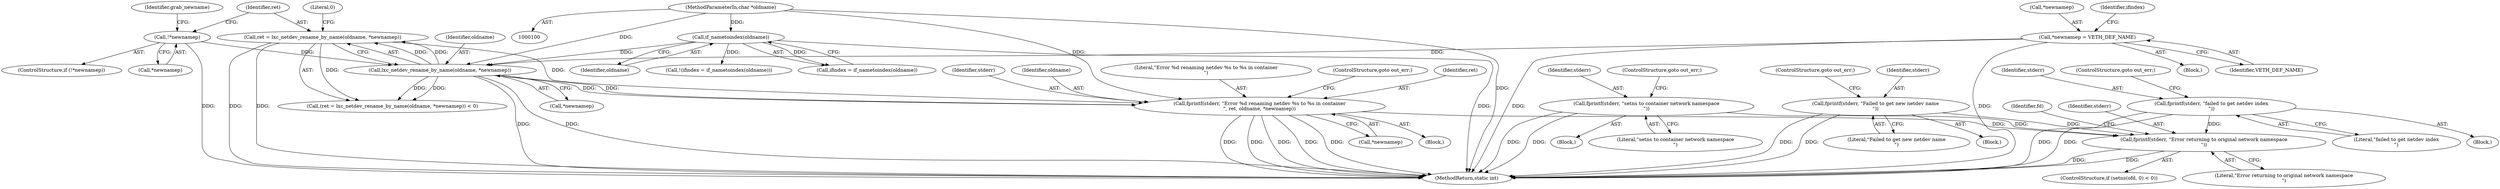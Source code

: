 digraph "1_lxc_16af238036a5464ae8f2420ed3af214f0de875f9@API" {
"1000277" [label="(Call,fprintf(stderr, \"Error returning to original network namespace\n\"))"];
"1000209" [label="(Call,fprintf(stderr, \"Error %d renaming netdev %s to %s in container\n\", ret, oldname, *newnamep))"];
"1000201" [label="(Call,ret = lxc_netdev_rename_by_name(oldname, *newnamep))"];
"1000203" [label="(Call,lxc_netdev_rename_by_name(oldname, *newnamep))"];
"1000192" [label="(Call,if_nametoindex(oldname))"];
"1000102" [label="(MethodParameterIn,char *oldname)"];
"1000177" [label="(Call,!*newnamep)"];
"1000184" [label="(Call,*newnamep = VETH_DEF_NAME)"];
"1000166" [label="(Call,fprintf(stderr, \"setns to container network namespace\n\"))"];
"1000231" [label="(Call,fprintf(stderr, \"Failed to get new netdev name\n\"))"];
"1000195" [label="(Call,fprintf(stderr, \"failed to get netdev index\n\"))"];
"1000193" [label="(Identifier,oldname)"];
"1000195" [label="(Call,fprintf(stderr, \"failed to get netdev index\n\"))"];
"1000208" [label="(Block,)"];
"1000204" [label="(Identifier,oldname)"];
"1000185" [label="(Call,*newnamep)"];
"1000277" [label="(Call,fprintf(stderr, \"Error returning to original network namespace\n\"))"];
"1000211" [label="(Literal,\"Error %d renaming netdev %s to %s in container\n\")"];
"1000187" [label="(Identifier,VETH_DEF_NAME)"];
"1000230" [label="(Block,)"];
"1000216" [label="(ControlStructure,goto out_err;)"];
"1000233" [label="(Literal,\"Failed to get new netdev name\n\")"];
"1000282" [label="(Identifier,fd)"];
"1000231" [label="(Call,fprintf(stderr, \"Failed to get new netdev name\n\"))"];
"1000178" [label="(Call,*newnamep)"];
"1000232" [label="(Identifier,stderr)"];
"1000201" [label="(Call,ret = lxc_netdev_rename_by_name(oldname, *newnamep))"];
"1000177" [label="(Call,!*newnamep)"];
"1000234" [label="(ControlStructure,goto out_err;)"];
"1000180" [label="(Block,)"];
"1000168" [label="(Literal,\"setns to container network namespace\n\")"];
"1000196" [label="(Identifier,stderr)"];
"1000202" [label="(Identifier,ret)"];
"1000169" [label="(ControlStructure,goto out_err;)"];
"1000271" [label="(ControlStructure,if (setns(ofd, 0) < 0))"];
"1000194" [label="(Block,)"];
"1000198" [label="(ControlStructure,goto out_err;)"];
"1000176" [label="(ControlStructure,if (!*newnamep))"];
"1000205" [label="(Call,*newnamep)"];
"1000209" [label="(Call,fprintf(stderr, \"Error %d renaming netdev %s to %s in container\n\", ret, oldname, *newnamep))"];
"1000200" [label="(Call,(ret = lxc_netdev_rename_by_name(oldname, *newnamep)) < 0)"];
"1000214" [label="(Call,*newnamep)"];
"1000102" [label="(MethodParameterIn,char *oldname)"];
"1000212" [label="(Identifier,ret)"];
"1000197" [label="(Literal,\"failed to get netdev index\n\")"];
"1000210" [label="(Identifier,stderr)"];
"1000184" [label="(Call,*newnamep = VETH_DEF_NAME)"];
"1000213" [label="(Identifier,oldname)"];
"1000182" [label="(Identifier,grab_newname)"];
"1000203" [label="(Call,lxc_netdev_rename_by_name(oldname, *newnamep))"];
"1000166" [label="(Call,fprintf(stderr, \"setns to container network namespace\n\"))"];
"1000167" [label="(Identifier,stderr)"];
"1000165" [label="(Block,)"];
"1000189" [label="(Call,!(ifindex = if_nametoindex(oldname)))"];
"1000191" [label="(Identifier,ifindex)"];
"1000190" [label="(Call,ifindex = if_nametoindex(oldname))"];
"1000192" [label="(Call,if_nametoindex(oldname))"];
"1000207" [label="(Literal,0)"];
"1000278" [label="(Identifier,stderr)"];
"1000279" [label="(Literal,\"Error returning to original network namespace\n\")"];
"1000289" [label="(MethodReturn,static int)"];
"1000277" -> "1000271"  [label="AST: "];
"1000277" -> "1000279"  [label="CFG: "];
"1000278" -> "1000277"  [label="AST: "];
"1000279" -> "1000277"  [label="AST: "];
"1000282" -> "1000277"  [label="CFG: "];
"1000277" -> "1000289"  [label="DDG: "];
"1000277" -> "1000289"  [label="DDG: "];
"1000209" -> "1000277"  [label="DDG: "];
"1000166" -> "1000277"  [label="DDG: "];
"1000231" -> "1000277"  [label="DDG: "];
"1000195" -> "1000277"  [label="DDG: "];
"1000209" -> "1000208"  [label="AST: "];
"1000209" -> "1000214"  [label="CFG: "];
"1000210" -> "1000209"  [label="AST: "];
"1000211" -> "1000209"  [label="AST: "];
"1000212" -> "1000209"  [label="AST: "];
"1000213" -> "1000209"  [label="AST: "];
"1000214" -> "1000209"  [label="AST: "];
"1000216" -> "1000209"  [label="CFG: "];
"1000209" -> "1000289"  [label="DDG: "];
"1000209" -> "1000289"  [label="DDG: "];
"1000209" -> "1000289"  [label="DDG: "];
"1000209" -> "1000289"  [label="DDG: "];
"1000209" -> "1000289"  [label="DDG: "];
"1000201" -> "1000209"  [label="DDG: "];
"1000203" -> "1000209"  [label="DDG: "];
"1000203" -> "1000209"  [label="DDG: "];
"1000102" -> "1000209"  [label="DDG: "];
"1000201" -> "1000200"  [label="AST: "];
"1000201" -> "1000203"  [label="CFG: "];
"1000202" -> "1000201"  [label="AST: "];
"1000203" -> "1000201"  [label="AST: "];
"1000207" -> "1000201"  [label="CFG: "];
"1000201" -> "1000289"  [label="DDG: "];
"1000201" -> "1000289"  [label="DDG: "];
"1000201" -> "1000200"  [label="DDG: "];
"1000203" -> "1000201"  [label="DDG: "];
"1000203" -> "1000201"  [label="DDG: "];
"1000203" -> "1000205"  [label="CFG: "];
"1000204" -> "1000203"  [label="AST: "];
"1000205" -> "1000203"  [label="AST: "];
"1000203" -> "1000289"  [label="DDG: "];
"1000203" -> "1000289"  [label="DDG: "];
"1000203" -> "1000200"  [label="DDG: "];
"1000203" -> "1000200"  [label="DDG: "];
"1000192" -> "1000203"  [label="DDG: "];
"1000102" -> "1000203"  [label="DDG: "];
"1000177" -> "1000203"  [label="DDG: "];
"1000184" -> "1000203"  [label="DDG: "];
"1000192" -> "1000190"  [label="AST: "];
"1000192" -> "1000193"  [label="CFG: "];
"1000193" -> "1000192"  [label="AST: "];
"1000190" -> "1000192"  [label="CFG: "];
"1000192" -> "1000289"  [label="DDG: "];
"1000192" -> "1000189"  [label="DDG: "];
"1000192" -> "1000190"  [label="DDG: "];
"1000102" -> "1000192"  [label="DDG: "];
"1000102" -> "1000100"  [label="AST: "];
"1000102" -> "1000289"  [label="DDG: "];
"1000177" -> "1000176"  [label="AST: "];
"1000177" -> "1000178"  [label="CFG: "];
"1000178" -> "1000177"  [label="AST: "];
"1000182" -> "1000177"  [label="CFG: "];
"1000202" -> "1000177"  [label="CFG: "];
"1000177" -> "1000289"  [label="DDG: "];
"1000184" -> "1000180"  [label="AST: "];
"1000184" -> "1000187"  [label="CFG: "];
"1000185" -> "1000184"  [label="AST: "];
"1000187" -> "1000184"  [label="AST: "];
"1000191" -> "1000184"  [label="CFG: "];
"1000184" -> "1000289"  [label="DDG: "];
"1000184" -> "1000289"  [label="DDG: "];
"1000166" -> "1000165"  [label="AST: "];
"1000166" -> "1000168"  [label="CFG: "];
"1000167" -> "1000166"  [label="AST: "];
"1000168" -> "1000166"  [label="AST: "];
"1000169" -> "1000166"  [label="CFG: "];
"1000166" -> "1000289"  [label="DDG: "];
"1000166" -> "1000289"  [label="DDG: "];
"1000231" -> "1000230"  [label="AST: "];
"1000231" -> "1000233"  [label="CFG: "];
"1000232" -> "1000231"  [label="AST: "];
"1000233" -> "1000231"  [label="AST: "];
"1000234" -> "1000231"  [label="CFG: "];
"1000231" -> "1000289"  [label="DDG: "];
"1000231" -> "1000289"  [label="DDG: "];
"1000195" -> "1000194"  [label="AST: "];
"1000195" -> "1000197"  [label="CFG: "];
"1000196" -> "1000195"  [label="AST: "];
"1000197" -> "1000195"  [label="AST: "];
"1000198" -> "1000195"  [label="CFG: "];
"1000195" -> "1000289"  [label="DDG: "];
"1000195" -> "1000289"  [label="DDG: "];
}
